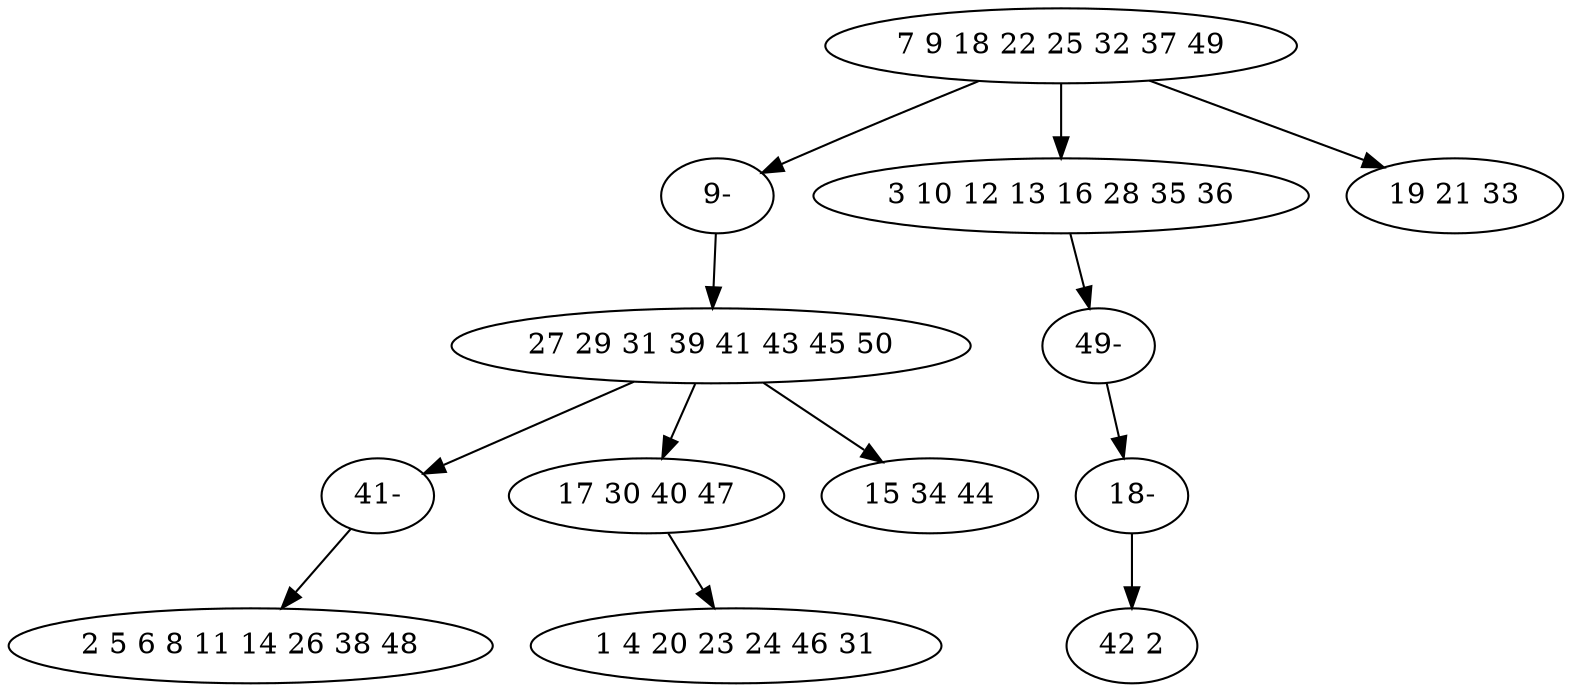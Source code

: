 digraph true_tree {
	"0" -> "11"
	"0" -> "2"
	"1" -> "12"
	"1" -> "4"
	"4" -> "5"
	"2" -> "9"
	"0" -> "7"
	"1" -> "8"
	"9" -> "10"
	"10" -> "6"
	"11" -> "1"
	"12" -> "3"
	"0" [label="7 9 18 22 25 32 37 49"];
	"1" [label="27 29 31 39 41 43 45 50"];
	"2" [label="3 10 12 13 16 28 35 36"];
	"3" [label="2 5 6 8 11 14 26 38 48"];
	"4" [label="17 30 40 47"];
	"5" [label="1 4 20 23 24 46 31"];
	"6" [label="42 2"];
	"7" [label="19 21 33"];
	"8" [label="15 34 44"];
	"9" [label="49-"];
	"10" [label="18-"];
	"11" [label="9-"];
	"12" [label="41-"];
}
